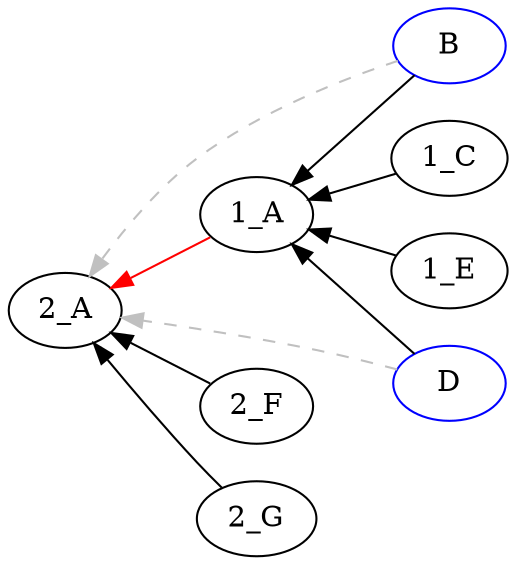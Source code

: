 digraph {

rankdir = RL

"B" [color=blue];
"D" [color=blue];
"B" [color=blue];
"D" [color=blue];
"1_C" -> "1_A" [style=filled, color=black];
"1_E" -> "1_A" [style=filled, color=black];
"2_F" -> "2_A" [style=filled, color=black];
"2_G" -> "2_A" [style=filled, color=black];
"1_A" -> "2_A" [style=filled, color=red];
"B" -> "1_A" [style=filled, color=black];
"D" -> "1_A" [style=filled, color=black];
"B" -> "2_A" [style=dashed, color=grey];
"D" -> "2_A" [style=dashed, color=grey];
}
